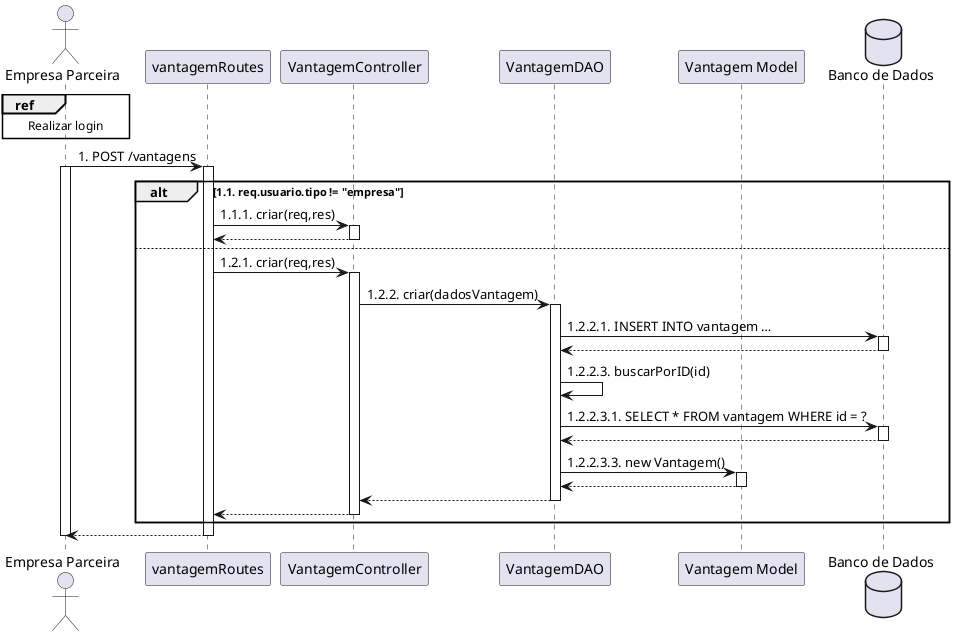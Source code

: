 @startuml

actor "Empresa Parceira" as empresa
participant "vantagemRoutes" as rota
participant "VantagemController" as controller
participant "VantagemDAO" as dao
participant "Vantagem Model" as model
database "Banco de Dados" as bd

ref over empresa : Realizar login

empresa -> rota : 1. POST /vantagens
activate empresa 
activate rota 

alt 1.1. req.usuario.tipo != "empresa"
    rota -> controller : 1.1.1. criar(req,res)
    activate controller 
    controller --> rota 
    deactivate controller
else
    rota -> controller : 1.2.1. criar(req,res)
    activate controller 
    controller -> dao : 1.2.2. criar(dadosVantagem)
    activate dao 
        dao -> bd : 1.2.2.1. INSERT INTO vantagem …
        activate bd 
        bd  --> dao 
        deactivate bd
        dao -> dao : 1.2.2.3. buscarPorID(id)
            dao -> bd : 1.2.2.3.1. SELECT * FROM vantagem WHERE id = ?
            activate bd 
            bd  --> dao
            deactivate bd
            dao -> model : 1.2.2.3.3. new Vantagem()
            activate model 
            model --> dao
            deactivate model
        dao --> controller
    deactivate dao
    controller --> rota
    deactivate controller
end
rota --> empresa
deactivate rota
deactivate empresa

@enduml